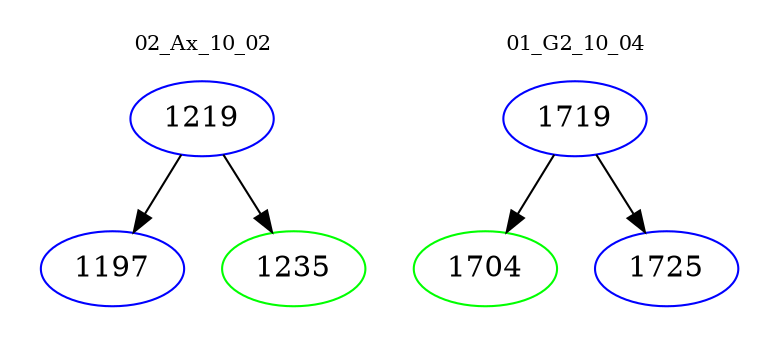 digraph{
subgraph cluster_0 {
color = white
label = "02_Ax_10_02";
fontsize=10;
T0_1219 [label="1219", color="blue"]
T0_1219 -> T0_1197 [color="black"]
T0_1197 [label="1197", color="blue"]
T0_1219 -> T0_1235 [color="black"]
T0_1235 [label="1235", color="green"]
}
subgraph cluster_1 {
color = white
label = "01_G2_10_04";
fontsize=10;
T1_1719 [label="1719", color="blue"]
T1_1719 -> T1_1704 [color="black"]
T1_1704 [label="1704", color="green"]
T1_1719 -> T1_1725 [color="black"]
T1_1725 [label="1725", color="blue"]
}
}
